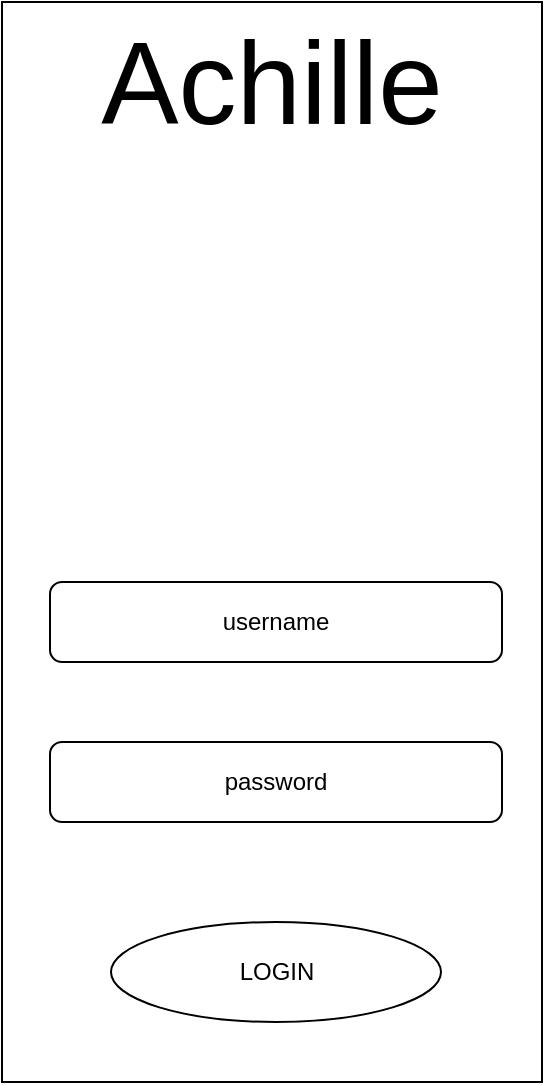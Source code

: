 <mxfile>
    <diagram id="NQmmRHBavqhQrWnZn7kx" name="Pagina-1">
        <mxGraphModel dx="2193" dy="781" grid="1" gridSize="10" guides="1" tooltips="1" connect="1" arrows="1" fold="1" page="1" pageScale="1" pageWidth="827" pageHeight="1169" math="0" shadow="0">
            <root>
                <mxCell id="0"/>
                <mxCell id="1" parent="0"/>
                <mxCell id="2" value="" style="rounded=0;whiteSpace=wrap;html=1;" vertex="1" parent="1">
                    <mxGeometry x="270" y="110" width="270" height="540" as="geometry"/>
                </mxCell>
                <mxCell id="3" value="Achille" style="text;html=1;strokeColor=none;fillColor=none;align=center;verticalAlign=middle;whiteSpace=wrap;rounded=0;fontSize=58;" vertex="1" parent="1">
                    <mxGeometry x="280" y="120" width="250" height="60" as="geometry"/>
                </mxCell>
                <mxCell id="4" value="username" style="rounded=1;whiteSpace=wrap;html=1;" vertex="1" parent="1">
                    <mxGeometry x="294" y="400" width="226" height="40" as="geometry"/>
                </mxCell>
                <mxCell id="5" value="password" style="rounded=1;whiteSpace=wrap;html=1;" vertex="1" parent="1">
                    <mxGeometry x="294" y="480" width="226" height="40" as="geometry"/>
                </mxCell>
                <mxCell id="7" value="LOGIN" style="ellipse;whiteSpace=wrap;html=1;" vertex="1" parent="1">
                    <mxGeometry x="324.5" y="570" width="165" height="50" as="geometry"/>
                </mxCell>
            </root>
        </mxGraphModel>
    </diagram>
</mxfile>